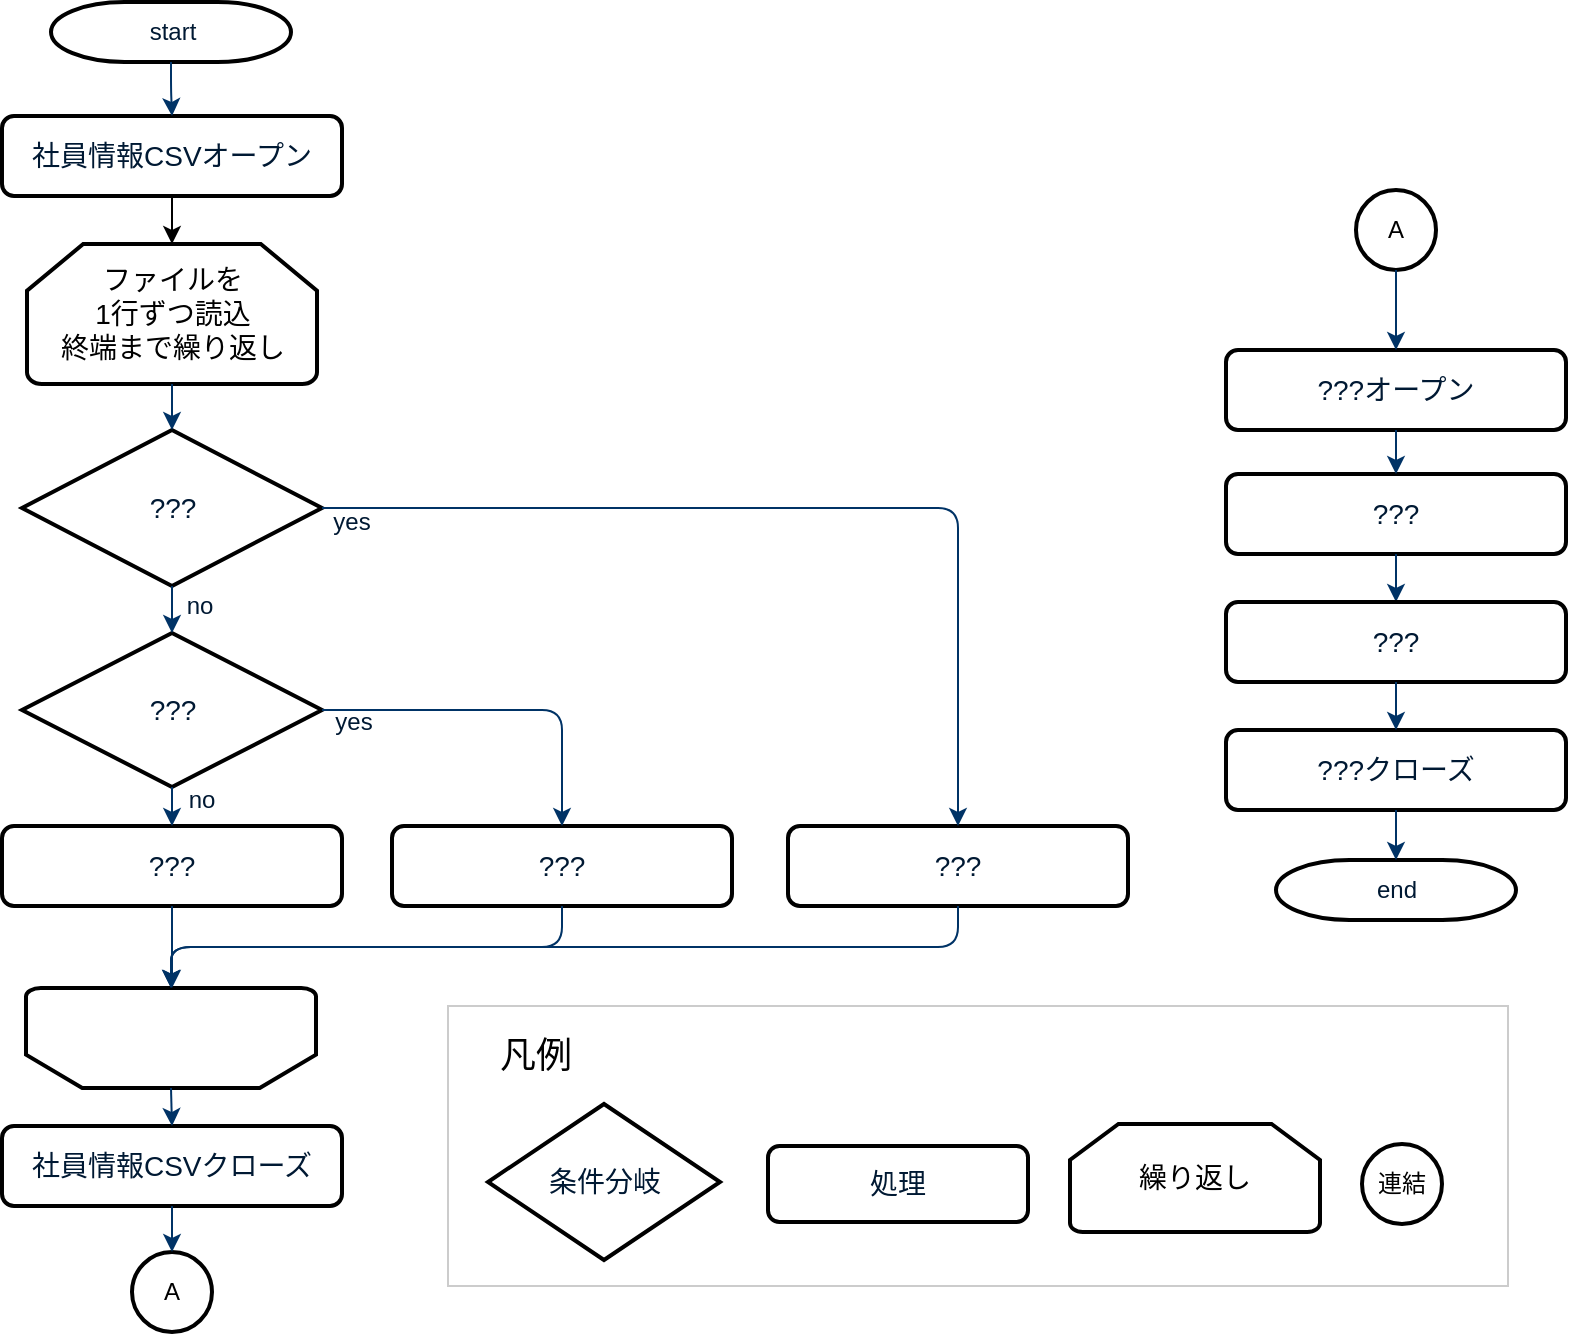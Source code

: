<mxfile version="10.6.5" type="github"><diagram id="6a731a19-8d31-9384-78a2-239565b7b9f0" name="Page-1"><mxGraphModel dx="1634" dy="764" grid="1" gridSize="10" guides="1" tooltips="1" connect="1" arrows="1" fold="1" page="1" pageScale="1" pageWidth="1169" pageHeight="827" background="#ffffff" math="0" shadow="0"><root><mxCell id="0"/><mxCell id="1" parent="0"/><mxCell id="yZ-6V-FYL8rVBhbNfoL--65" style="edgeStyle=orthogonalEdgeStyle;rounded=0;orthogonalLoop=1;jettySize=auto;html=1;exitX=0.5;exitY=1;exitDx=0;exitDy=0;entryX=0.5;entryY=0;entryDx=0;entryDy=0;entryPerimeter=0;" parent="1" source="yZ-6V-FYL8rVBhbNfoL--43" target="yZ-6V-FYL8rVBhbNfoL--45" edge="1"><mxGeometry relative="1" as="geometry"/></mxCell><mxCell id="yZ-6V-FYL8rVBhbNfoL--43" value="&lt;font style=&quot;font-size: 14px&quot;&gt;社員情報CSVオープン&lt;/font&gt;" style="rounded=1;whiteSpace=wrap;html=1;strokeWidth=2;fillColor=#FFFFFF;fontColor=#001933;" parent="1" vertex="1"><mxGeometry x="117" y="135" width="170" height="40" as="geometry"/></mxCell><mxCell id="yZ-6V-FYL8rVBhbNfoL--45" value="&lt;font style=&quot;font-size: 14px&quot;&gt;ファイルを&lt;br&gt;1行ずつ読込&lt;br&gt;終端まで繰り返し&lt;/font&gt;&lt;br&gt;" style="strokeWidth=2;html=1;shape=mxgraph.flowchart.loop_limit;whiteSpace=wrap;" parent="1" vertex="1"><mxGeometry x="129.5" y="199" width="145" height="70" as="geometry"/></mxCell><mxCell id="yZ-6V-FYL8rVBhbNfoL--46" value="&lt;font style=&quot;font-size: 14px&quot;&gt;???&lt;/font&gt;&lt;br&gt;" style="shape=mxgraph.flowchart.decision;fillColor=#FFFFFF;strokeColor=#000000;strokeWidth=2;gradientColor=none;gradientDirection=north;fontColor=#001933;fontStyle=0;html=1;" parent="1" vertex="1"><mxGeometry x="127" y="292" width="150" height="78" as="geometry"/></mxCell><mxCell id="yZ-6V-FYL8rVBhbNfoL--47" value="&lt;font style=&quot;font-size: 14px&quot;&gt;???&lt;/font&gt;&lt;br&gt;" style="shape=mxgraph.flowchart.decision;fillColor=#FFFFFF;strokeColor=#000000;strokeWidth=2;gradientColor=none;gradientDirection=north;fontColor=#001933;fontStyle=0;html=1;" parent="1" vertex="1"><mxGeometry x="127" y="393.5" width="150" height="77" as="geometry"/></mxCell><mxCell id="yZ-6V-FYL8rVBhbNfoL--49" value="&lt;font style=&quot;font-size: 14px&quot;&gt;???&lt;/font&gt;" style="rounded=1;whiteSpace=wrap;html=1;strokeWidth=2;fillColor=#FFFFFF;fontColor=#001933;" parent="1" vertex="1"><mxGeometry x="312" y="490" width="170" height="40" as="geometry"/></mxCell><mxCell id="yZ-6V-FYL8rVBhbNfoL--50" value="&lt;font style=&quot;font-size: 14px&quot;&gt;???&lt;/font&gt;" style="rounded=1;whiteSpace=wrap;html=1;strokeWidth=2;fillColor=#FFFFFF;fontColor=#001933;" parent="1" vertex="1"><mxGeometry x="117" y="490" width="170" height="40" as="geometry"/></mxCell><mxCell id="yZ-6V-FYL8rVBhbNfoL--51" value="" style="strokeWidth=2;html=1;shape=mxgraph.flowchart.loop_limit;whiteSpace=wrap;rotation=180;" parent="1" vertex="1"><mxGeometry x="129" y="571" width="145" height="50" as="geometry"/></mxCell><mxCell id="yZ-6V-FYL8rVBhbNfoL--52" value="start" style="shape=mxgraph.flowchart.terminator;fillColor=#FFFFFF;strokeColor=#000000;strokeWidth=2;gradientColor=none;gradientDirection=north;fontColor=#001933;fontStyle=0;html=1;" parent="1" vertex="1"><mxGeometry x="141.5" y="78" width="120" height="30" as="geometry"/></mxCell><mxCell id="yZ-6V-FYL8rVBhbNfoL--53" value="&lt;font style=&quot;font-size: 14px&quot;&gt;???&lt;/font&gt;" style="rounded=1;whiteSpace=wrap;html=1;strokeWidth=2;fillColor=#FFFFFF;fontColor=#001933;" parent="1" vertex="1"><mxGeometry x="510" y="490" width="170" height="40" as="geometry"/></mxCell><mxCell id="yZ-6V-FYL8rVBhbNfoL--54" value="A" style="strokeWidth=2;html=1;shape=mxgraph.flowchart.start_2;whiteSpace=wrap;" parent="1" vertex="1"><mxGeometry x="182" y="703" width="40" height="40" as="geometry"/></mxCell><mxCell id="yZ-6V-FYL8rVBhbNfoL--56" value="A" style="strokeWidth=2;html=1;shape=mxgraph.flowchart.start_2;whiteSpace=wrap;" parent="1" vertex="1"><mxGeometry x="794" y="172" width="40" height="40" as="geometry"/></mxCell><mxCell id="yZ-6V-FYL8rVBhbNfoL--58" value="&lt;font style=&quot;font-size: 14px&quot;&gt;???オープン&lt;/font&gt;" style="rounded=1;whiteSpace=wrap;html=1;strokeWidth=2;fillColor=#FFFFFF;fontColor=#001933;" parent="1" vertex="1"><mxGeometry x="729" y="252" width="170" height="40" as="geometry"/></mxCell><mxCell id="yZ-6V-FYL8rVBhbNfoL--59" value="&lt;font style=&quot;font-size: 14px&quot;&gt;???&lt;/font&gt;" style="rounded=1;whiteSpace=wrap;html=1;strokeWidth=2;fillColor=#FFFFFF;fontColor=#001933;" parent="1" vertex="1"><mxGeometry x="729" y="314" width="170" height="40" as="geometry"/></mxCell><mxCell id="yZ-6V-FYL8rVBhbNfoL--60" value="&lt;font style=&quot;font-size: 14px&quot;&gt;???クローズ&lt;/font&gt;" style="rounded=1;whiteSpace=wrap;html=1;strokeWidth=2;fillColor=#FFFFFF;fontColor=#001933;" parent="1" vertex="1"><mxGeometry x="729" y="442" width="170" height="40" as="geometry"/></mxCell><mxCell id="yZ-6V-FYL8rVBhbNfoL--61" value="&lt;font style=&quot;font-size: 14px&quot;&gt;社員情報CSVクローズ&lt;/font&gt;" style="rounded=1;whiteSpace=wrap;html=1;strokeWidth=2;fillColor=#FFFFFF;fontColor=#001933;" parent="1" vertex="1"><mxGeometry x="117" y="640" width="170" height="40" as="geometry"/></mxCell><mxCell id="yZ-6V-FYL8rVBhbNfoL--64" value="" style="edgeStyle=orthogonalEdgeStyle;elbow=vertical;exitX=0.5;exitY=1;exitPerimeter=0;entryX=0.5;entryY=0;fontColor=#001933;fontStyle=1;strokeColor=#003366;strokeWidth=1;html=1;exitDx=0;exitDy=0;entryDx=0;entryDy=0;" parent="1" source="yZ-6V-FYL8rVBhbNfoL--52" target="yZ-6V-FYL8rVBhbNfoL--43" edge="1"><mxGeometry x="226.5" y="-1688" width="100" height="100" as="geometry"><mxPoint x="261.5" y="257" as="sourcePoint"/><mxPoint x="616.5" y="573" as="targetPoint"/></mxGeometry></mxCell><mxCell id="yZ-6V-FYL8rVBhbNfoL--66" value="" style="edgeStyle=orthogonalEdgeStyle;elbow=vertical;exitX=0.5;exitY=1;exitPerimeter=0;entryX=0.5;entryY=0;fontColor=#001933;fontStyle=1;strokeColor=#003366;strokeWidth=1;html=1;exitDx=0;exitDy=0;entryDx=0;entryDy=0;entryPerimeter=0;" parent="1" source="yZ-6V-FYL8rVBhbNfoL--45" target="yZ-6V-FYL8rVBhbNfoL--46" edge="1"><mxGeometry x="236.5" y="-1678" width="100" height="100" as="geometry"><mxPoint x="212" y="118" as="sourcePoint"/><mxPoint x="212" y="145" as="targetPoint"/></mxGeometry></mxCell><mxCell id="yZ-6V-FYL8rVBhbNfoL--67" value="" style="edgeStyle=orthogonalEdgeStyle;elbow=vertical;exitX=1;exitY=0.5;exitPerimeter=0;entryX=0.5;entryY=0;fontColor=#001933;fontStyle=1;strokeColor=#003366;strokeWidth=1;html=1;exitDx=0;exitDy=0;entryDx=0;entryDy=0;" parent="1" source="yZ-6V-FYL8rVBhbNfoL--46" target="yZ-6V-FYL8rVBhbNfoL--53" edge="1"><mxGeometry x="246.5" y="-1668" width="100" height="100" as="geometry"><mxPoint x="212" y="279" as="sourcePoint"/><mxPoint x="212" y="302" as="targetPoint"/></mxGeometry></mxCell><mxCell id="yZ-6V-FYL8rVBhbNfoL--68" value="" style="edgeStyle=orthogonalEdgeStyle;elbow=vertical;exitX=0.5;exitY=1;exitPerimeter=0;entryX=0.5;entryY=0;fontColor=#001933;fontStyle=1;strokeColor=#003366;strokeWidth=1;html=1;exitDx=0;exitDy=0;entryDx=0;entryDy=0;entryPerimeter=0;" parent="1" source="yZ-6V-FYL8rVBhbNfoL--46" target="yZ-6V-FYL8rVBhbNfoL--47" edge="1"><mxGeometry x="256.5" y="-1658" width="100" height="100" as="geometry"><mxPoint x="287" y="341" as="sourcePoint"/><mxPoint x="409" y="383" as="targetPoint"/></mxGeometry></mxCell><mxCell id="yZ-6V-FYL8rVBhbNfoL--69" value="" style="edgeStyle=orthogonalEdgeStyle;elbow=vertical;exitX=1;exitY=0.5;exitPerimeter=0;entryX=0.5;entryY=0;fontColor=#001933;fontStyle=1;strokeColor=#003366;strokeWidth=1;html=1;exitDx=0;exitDy=0;entryDx=0;entryDy=0;" parent="1" source="yZ-6V-FYL8rVBhbNfoL--47" target="yZ-6V-FYL8rVBhbNfoL--49" edge="1"><mxGeometry x="256.5" y="-1658" width="100" height="100" as="geometry"><mxPoint x="287" y="341" as="sourcePoint"/><mxPoint x="409" y="383" as="targetPoint"/></mxGeometry></mxCell><mxCell id="yZ-6V-FYL8rVBhbNfoL--70" value="" style="edgeStyle=orthogonalEdgeStyle;elbow=vertical;exitX=0.5;exitY=1;exitPerimeter=0;entryX=0.5;entryY=0;fontColor=#001933;fontStyle=1;strokeColor=#003366;strokeWidth=1;html=1;exitDx=0;exitDy=0;entryDx=0;entryDy=0;" parent="1" source="yZ-6V-FYL8rVBhbNfoL--47" target="yZ-6V-FYL8rVBhbNfoL--50" edge="1"><mxGeometry x="266.5" y="-1648" width="100" height="100" as="geometry"><mxPoint x="287" y="442" as="sourcePoint"/><mxPoint x="409" y="509" as="targetPoint"/></mxGeometry></mxCell><mxCell id="yZ-6V-FYL8rVBhbNfoL--71" value="" style="edgeStyle=orthogonalEdgeStyle;elbow=vertical;exitX=0.5;exitY=1;fontColor=#001933;fontStyle=1;strokeColor=#003366;strokeWidth=1;html=1;exitDx=0;exitDy=0;" parent="1" source="yZ-6V-FYL8rVBhbNfoL--50" edge="1"><mxGeometry x="266.5" y="-1648" width="100" height="100" as="geometry"><mxPoint x="287" y="442" as="sourcePoint"/><mxPoint x="202" y="571" as="targetPoint"/></mxGeometry></mxCell><mxCell id="yZ-6V-FYL8rVBhbNfoL--72" value="" style="edgeStyle=orthogonalEdgeStyle;elbow=vertical;exitX=0.5;exitY=0;entryX=0.5;entryY=0;fontColor=#001933;fontStyle=1;strokeColor=#003366;strokeWidth=1;html=1;exitDx=0;exitDy=0;entryDx=0;entryDy=0;exitPerimeter=0;" parent="1" source="yZ-6V-FYL8rVBhbNfoL--51" target="yZ-6V-FYL8rVBhbNfoL--61" edge="1"><mxGeometry x="276.5" y="-1638" width="100" height="100" as="geometry"><mxPoint x="212" y="549" as="sourcePoint"/><mxPoint x="212" y="573" as="targetPoint"/></mxGeometry></mxCell><mxCell id="yZ-6V-FYL8rVBhbNfoL--75" value="" style="edgeStyle=orthogonalEdgeStyle;elbow=vertical;exitX=0.5;exitY=1;entryX=0.5;entryY=0;fontColor=#001933;fontStyle=1;strokeColor=#003366;strokeWidth=1;html=1;exitDx=0;exitDy=0;entryDx=0;entryDy=0;entryPerimeter=0;" parent="1" source="yZ-6V-FYL8rVBhbNfoL--61" target="yZ-6V-FYL8rVBhbNfoL--54" edge="1"><mxGeometry x="266.5" y="-1648" width="100" height="100" as="geometry"><mxPoint x="287" y="442" as="sourcePoint"/><mxPoint x="407" y="509" as="targetPoint"/></mxGeometry></mxCell><mxCell id="yZ-6V-FYL8rVBhbNfoL--77" value="" style="edgeStyle=orthogonalEdgeStyle;elbow=vertical;exitX=0.5;exitY=1;fontColor=#001933;fontStyle=1;strokeColor=#003366;strokeWidth=1;html=1;exitDx=0;exitDy=0;entryX=0.5;entryY=1;entryDx=0;entryDy=0;entryPerimeter=0;" parent="1" source="yZ-6V-FYL8rVBhbNfoL--49" target="yZ-6V-FYL8rVBhbNfoL--51" edge="1"><mxGeometry x="266.5" y="-1648" width="100" height="100" as="geometry"><mxPoint x="287" y="442" as="sourcePoint"/><mxPoint x="407" y="509" as="targetPoint"/></mxGeometry></mxCell><mxCell id="yZ-6V-FYL8rVBhbNfoL--78" value="" style="edgeStyle=orthogonalEdgeStyle;elbow=vertical;exitX=0.5;exitY=1;exitPerimeter=0;entryX=0.5;entryY=0;fontColor=#001933;fontStyle=1;strokeColor=#003366;strokeWidth=1;html=1;exitDx=0;exitDy=0;entryDx=0;entryDy=0;" parent="1" source="yZ-6V-FYL8rVBhbNfoL--56" target="yZ-6V-FYL8rVBhbNfoL--58" edge="1"><mxGeometry x="396.5" y="-1586" width="100" height="100" as="geometry"><mxPoint x="427" y="413" as="sourcePoint"/><mxPoint x="547" y="455" as="targetPoint"/></mxGeometry></mxCell><mxCell id="yZ-6V-FYL8rVBhbNfoL--79" value="" style="edgeStyle=orthogonalEdgeStyle;elbow=vertical;exitX=0.5;exitY=1;entryX=0.5;entryY=0;fontColor=#001933;fontStyle=1;strokeColor=#003366;strokeWidth=1;html=1;exitDx=0;exitDy=0;entryDx=0;entryDy=0;" parent="1" source="yZ-6V-FYL8rVBhbNfoL--58" target="yZ-6V-FYL8rVBhbNfoL--59" edge="1"><mxGeometry x="406.5" y="-1576" width="100" height="100" as="geometry"><mxPoint x="824" y="222" as="sourcePoint"/><mxPoint x="824" y="262" as="targetPoint"/></mxGeometry></mxCell><mxCell id="yZ-6V-FYL8rVBhbNfoL--80" value="" style="edgeStyle=orthogonalEdgeStyle;elbow=vertical;exitX=0.5;exitY=1;entryX=0.5;entryY=0;fontColor=#001933;fontStyle=1;strokeColor=#003366;strokeWidth=1;html=1;exitDx=0;exitDy=0;entryDx=0;entryDy=0;" parent="1" source="yZ-6V-FYL8rVBhbNfoL--59" target="B82xHWaDr8fVRiSOvm_r-1" edge="1"><mxGeometry x="416.5" y="-1566" width="100" height="100" as="geometry"><mxPoint x="824" y="302" as="sourcePoint"/><mxPoint x="824" y="324" as="targetPoint"/></mxGeometry></mxCell><mxCell id="yZ-6V-FYL8rVBhbNfoL--81" value="end" style="shape=mxgraph.flowchart.terminator;fillColor=#FFFFFF;strokeColor=#000000;strokeWidth=2;gradientColor=none;gradientDirection=north;fontColor=#001933;fontStyle=0;html=1;" parent="1" vertex="1"><mxGeometry x="754" y="507" width="120" height="30" as="geometry"/></mxCell><mxCell id="yZ-6V-FYL8rVBhbNfoL--82" value="" style="edgeStyle=orthogonalEdgeStyle;elbow=vertical;exitX=0.5;exitY=1;entryX=0.5;entryY=0;fontColor=#001933;fontStyle=1;strokeColor=#003366;strokeWidth=1;html=1;exitDx=0;exitDy=0;entryDx=0;entryDy=0;entryPerimeter=0;" parent="1" source="yZ-6V-FYL8rVBhbNfoL--60" target="yZ-6V-FYL8rVBhbNfoL--81" edge="1"><mxGeometry x="406.5" y="-1576" width="100" height="100" as="geometry"><mxPoint x="824" y="222" as="sourcePoint"/><mxPoint x="824" y="262" as="targetPoint"/></mxGeometry></mxCell><mxCell id="yZ-6V-FYL8rVBhbNfoL--83" value="yes" style="text;html=1;strokeColor=none;fillColor=none;align=center;verticalAlign=middle;whiteSpace=wrap;rounded=0;fontColor=#001933;" parent="1" vertex="1"><mxGeometry x="272" y="328" width="40" height="20" as="geometry"/></mxCell><mxCell id="yZ-6V-FYL8rVBhbNfoL--84" value="no" style="text;html=1;strokeColor=none;fillColor=none;align=center;verticalAlign=middle;whiteSpace=wrap;rounded=0;fontColor=#001933;" parent="1" vertex="1"><mxGeometry x="196" y="370" width="40" height="20" as="geometry"/></mxCell><mxCell id="yZ-6V-FYL8rVBhbNfoL--85" value="yes" style="text;html=1;strokeColor=none;fillColor=none;align=center;verticalAlign=middle;whiteSpace=wrap;rounded=0;fontColor=#001933;" parent="1" vertex="1"><mxGeometry x="273" y="428" width="40" height="20" as="geometry"/></mxCell><mxCell id="yZ-6V-FYL8rVBhbNfoL--86" value="no" style="text;html=1;strokeColor=none;fillColor=none;align=center;verticalAlign=middle;whiteSpace=wrap;rounded=0;fontColor=#001933;" parent="1" vertex="1"><mxGeometry x="197" y="467" width="40" height="20" as="geometry"/></mxCell><mxCell id="B82xHWaDr8fVRiSOvm_r-1" value="&lt;font style=&quot;font-size: 14px&quot;&gt;???&lt;/font&gt;" style="rounded=1;whiteSpace=wrap;html=1;strokeWidth=2;fillColor=#FFFFFF;fontColor=#001933;" parent="1" vertex="1"><mxGeometry x="729" y="378" width="170" height="40" as="geometry"/></mxCell><mxCell id="B82xHWaDr8fVRiSOvm_r-4" value="" style="edgeStyle=orthogonalEdgeStyle;elbow=vertical;exitX=0.5;exitY=1;entryX=0.5;entryY=0;fontColor=#001933;fontStyle=1;strokeColor=#003366;strokeWidth=1;html=1;exitDx=0;exitDy=0;entryDx=0;entryDy=0;" parent="1" source="B82xHWaDr8fVRiSOvm_r-1" target="yZ-6V-FYL8rVBhbNfoL--60" edge="1"><mxGeometry x="426.5" y="-1556" width="100" height="100" as="geometry"><mxPoint x="824" y="364" as="sourcePoint"/><mxPoint x="824" y="390" as="targetPoint"/></mxGeometry></mxCell><mxCell id="ftH9mTOSoHUryb-gZedh-1" value="&lt;div style=&quot;text-align: left&quot;&gt;&lt;br&gt;&lt;/div&gt;" style="rounded=0;whiteSpace=wrap;html=1;fillColor=#FFFFFF;shadow=0;strokeColor=#CCCCCC;" vertex="1" parent="1"><mxGeometry x="340" y="580" width="530" height="140" as="geometry"/></mxCell><mxCell id="ftH9mTOSoHUryb-gZedh-2" value="&lt;font style=&quot;font-size: 14px&quot;&gt;処理&lt;/font&gt;" style="rounded=1;whiteSpace=wrap;html=1;strokeWidth=2;fillColor=#FFFFFF;fontColor=#001933;" vertex="1" parent="1"><mxGeometry x="500" y="650" width="130" height="38" as="geometry"/></mxCell><mxCell id="ftH9mTOSoHUryb-gZedh-3" value="&lt;font style=&quot;font-size: 18px&quot;&gt;凡例&lt;/font&gt;" style="text;html=1;strokeColor=none;fillColor=none;align=center;verticalAlign=middle;whiteSpace=wrap;rounded=0;shadow=0;" vertex="1" parent="1"><mxGeometry x="364" y="595" width="40" height="20" as="geometry"/></mxCell><mxCell id="ftH9mTOSoHUryb-gZedh-4" value="&lt;span style=&quot;font-size: 14px&quot;&gt;条件分岐&lt;/span&gt;" style="shape=mxgraph.flowchart.decision;fillColor=#FFFFFF;strokeColor=#000000;strokeWidth=2;gradientColor=none;gradientDirection=north;fontColor=#001933;fontStyle=0;html=1;" vertex="1" parent="1"><mxGeometry x="360" y="629" width="116" height="78" as="geometry"/></mxCell><mxCell id="ftH9mTOSoHUryb-gZedh-5" value="&lt;span style=&quot;font-size: 14px&quot;&gt;繰り返し&lt;/span&gt;&lt;br&gt;" style="strokeWidth=2;html=1;shape=mxgraph.flowchart.loop_limit;whiteSpace=wrap;" vertex="1" parent="1"><mxGeometry x="651" y="639" width="125" height="54" as="geometry"/></mxCell><mxCell id="ftH9mTOSoHUryb-gZedh-6" value="連結" style="strokeWidth=2;html=1;shape=mxgraph.flowchart.start_2;whiteSpace=wrap;" vertex="1" parent="1"><mxGeometry x="797" y="649" width="40" height="40" as="geometry"/></mxCell><mxCell id="ftH9mTOSoHUryb-gZedh-7" value="" style="edgeStyle=orthogonalEdgeStyle;elbow=vertical;exitX=0.5;exitY=1;fontColor=#001933;fontStyle=1;strokeColor=#003366;strokeWidth=1;html=1;exitDx=0;exitDy=0;entryX=0.5;entryY=1;entryDx=0;entryDy=0;entryPerimeter=0;" edge="1" parent="1" source="yZ-6V-FYL8rVBhbNfoL--53" target="yZ-6V-FYL8rVBhbNfoL--51"><mxGeometry x="276.5" y="-1638" width="100" height="100" as="geometry"><mxPoint x="407" y="540" as="sourcePoint"/><mxPoint x="200" y="570" as="targetPoint"/></mxGeometry></mxCell></root></mxGraphModel></diagram></mxfile>